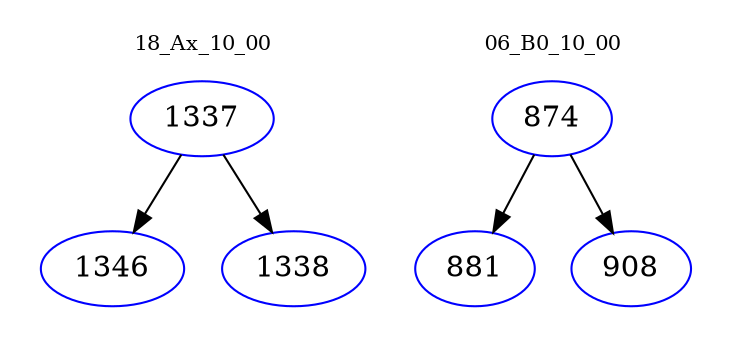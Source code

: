 digraph{
subgraph cluster_0 {
color = white
label = "18_Ax_10_00";
fontsize=10;
T0_1337 [label="1337", color="blue"]
T0_1337 -> T0_1346 [color="black"]
T0_1346 [label="1346", color="blue"]
T0_1337 -> T0_1338 [color="black"]
T0_1338 [label="1338", color="blue"]
}
subgraph cluster_1 {
color = white
label = "06_B0_10_00";
fontsize=10;
T1_874 [label="874", color="blue"]
T1_874 -> T1_881 [color="black"]
T1_881 [label="881", color="blue"]
T1_874 -> T1_908 [color="black"]
T1_908 [label="908", color="blue"]
}
}
